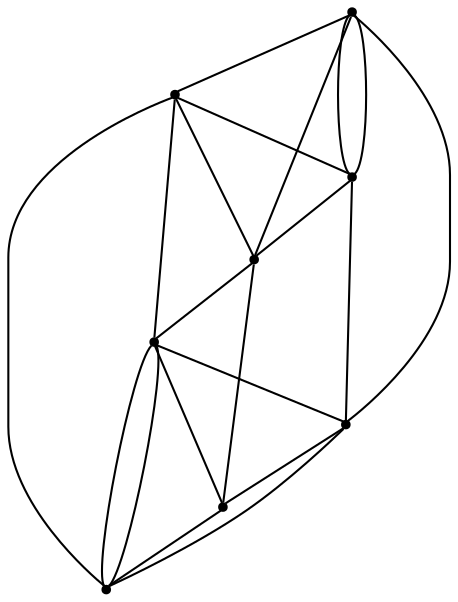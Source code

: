graph {
  node [shape=point,comment="{\"directed\":false,\"doi\":\"10.1007/978-3-642-11805-0_5\",\"figure\":\"4 (1)\"}"]

  v0 [pos="1155.4842265461766,2343.4560163671313"]
  v1 [pos="1110.1380056159442,2579.666935972733"]
  v2 [pos="1068.5446294651474,2258.487589298594"]
  v3 [pos="980.3540258008379,2629.1849563251835"]
  v4 [pos="898.4806490787239,2258.4875892985942"]
  v5 [pos="848.0681441639745,2580.104577255248"]
  v6 [pos="800.157525164582,2343.4560163671313"]
  v7 [pos="785.0838088634401,2466.31326450001"]

  v0 -- v1 [id="-1",pos="1155.4842265461766,2343.4560163671313 1110.1380056159442,2579.666935972733 1110.1380056159442,2579.666935972733 1110.1380056159442,2579.666935972733"]
  v5 -- v4 [id="-9",pos="848.0681441639745,2580.104577255248 898.4806490787239,2258.4875892985942 898.4806490787239,2258.4875892985942 898.4806490787239,2258.4875892985942"]
  v7 -- v5 [id="-2",pos="785.0838088634401,2466.31326450001 779.3587135847224,2482.4357123981813 779.3587135847224,2482.4357123981813 779.3587135847224,2482.4357123981813 779.5255399127338,2483.4444307153863 779.5255399127338,2483.4444307153863 779.5255399127338,2483.4444307153863 779.6923026151435,2485.040826034545 779.6923026151435,2485.040826034545 779.6923026151435,2485.040826034545 779.94667777128,2487.0541921788986 779.94667777128,2487.0541921788986 779.94667777128,2487.0541921788986 780.1968536376953,2489.488345232876 780.1968536376953,2489.488345232876 780.1968536376953,2489.488345232876 780.5345783322356,2492.176903915404 780.5345783322356,2492.176903915404 780.5345783322356,2492.176903915404 780.8681673626567,2494.865208192304 780.8681673626567,2494.865208192304 780.8681673626567,2494.865208192304 781.2059556827988,2497.632887025312 781.2059556827988,2497.632887025312 781.2059556827988,2497.632887025312 781.6228942516237,2500.32144570784 781.6228942516237,2500.32144570784 781.6228942516237,2500.32144570784 781.9606825717659,2502.8390438079823 781.9606825717659,2502.8390438079823 781.9606825717659,2502.8390438079823 782.2984072663063,2505.10630676963 782.2984072663063,2505.10630676963 782.2984072663063,2505.10630676963 782.7154094607331,2507.29063349637 782.7154094607331,2507.29063349637 782.7154094607331,2507.29063349637 783.0531341552734,2509.308070130781 783.0531341552734,2509.308070130781 783.0531341552734,2509.308070130781 783.3908588498138,2511.07110113664 783.3908588498138,2511.07110113664 783.3908588498138,2511.07110113664 783.7244478802348,2512.750941501963 783.7244478802348,2512.750941501963 783.7244478802348,2512.750941501963 784.1455857387808,2514.4267113772294 784.1455857387808,2514.4267113772294 784.1455857387808,2514.4267113772294 784.4791747692019,2515.9394072445943 784.4791747692019,2515.9394072445943 784.4791747692019,2515.9394072445943 784.9837257917537,2517.369166877052 784.9837257917537,2517.369166877052 784.9837257917537,2517.369166877052 785.4048636502997,2519.0449367523183 785.4048636502997,2519.0449367523183 785.4048636502997,2519.0449367523183 785.9928278368573,2520.6413320714764 785.9928278368573,2520.6413320714764 785.9928278368573,2520.6413320714764 786.5807920234148,2522.237727390635 786.5807920234148,2522.237727390635 786.5807920234148,2522.237727390635 787.1686925843704,2523.9175677559583 787.1686925843704,2523.9175677559583 787.1686925843704,2523.9175677559583 787.9234194733375,2525.5139630751164 787.9234194733375,2525.5139630751164 787.9234194733375,2525.5139630751164 788.6823456520258,2527.1894785447544 788.6823456520258,2527.1894785447544 788.6823456520258,2527.1894785447544 789.5204220793968,2528.8693189100777 789.5204220793968,2528.8693189100777 789.5204220793968,2528.8693189100777 790.3627614220907,2530.5489048697723 790.3627614220907,2530.5489048697723 790.3627614220907,2530.5489048697723 791.2842510134674,2532.145554594559 791.2842510134674,2532.145554594559 791.2842510134674,2532.145554594559 792.293353058571,2533.8251405542537 792.293353058571,2533.8251405542537 792.293353058571,2533.8251405542537 793.3024551036746,2535.4217902790406 793.3024551036746,2535.4217902790406 793.3024551036746,2535.4217902790406 794.394906687182,2536.930415656349 794.394906687182,2536.930415656349 794.394906687182,2536.930415656349 795.4832226065702,2538.443620334971 795.4832226065702,2538.443620334971 795.4832226065702,2538.443620334971 796.5756741900776,2539.869055071743 796.5756741900776,2539.869055071743 796.5756741900776,2539.869055071743 797.7515389375908,2541.215624063664 797.7515389375908,2541.215624063664 797.7515389375908,2541.215624063664 798.9274673107058,2542.557613754271 798.9274673107058,2542.557613754271 798.9274673107058,2542.557613754271 800.1033320582189,2543.8996034448787 800.1033320582189,2543.8996034448787 800.1033320582189,2543.8996034448787 801.3667456338571,2545.0752118544133 801.3667456338571,2545.0752118544133 801.3667456338571,2545.0752118544133 802.4550615532453,2546.2505658583195 802.4550615532453,2546.2505658583195 802.4550615532453,2546.2505658583195 803.7184751288835,2547.3427292216898 803.7184751288835,2547.3427292216898 803.7184751288835,2547.3427292216898 804.9777530404024,2548.518083225596 804.9777530404024,2548.518083225596 804.9777530404024,2548.518083225596 806.4038572799327,2549.6934372295023 806.4038572799327,2549.6934372295023 806.4038572799327,2549.6934372295023 807.9174467219863,2550.95630676963 807.9174467219863,2550.95630676963 807.9174467219863,2550.95630676963 809.5978624920511,2552.215105819701 809.5978624920511,2552.215105819701 809.5978624920511,2552.215105819701 811.3616914261219,2553.6407949621016 811.3616914261219,2553.6407949621016 811.3616914261219,2553.6407949621016 813.3756962266078,2555.1539996407237 813.3756962266078,2555.1539996407237 813.3756962266078,2555.1539996407237 815.5606630192246,2556.746070064197 815.5606630192246,2556.746070064197 815.5606630192246,2556.746070064197 817.912392514251,2558.42591042952 817.912392514251,2558.42591042952 817.912392514251,2558.42591042952 820.3475351732831,2560.1889414353795 820.3475351732831,2560.1889414353795 820.3475351732831,2560.1889414353795 822.7826778323151,2561.8687818007024 822.7826778323151,2561.8687818007024 822.7826778323151,2561.8687818007024 825.1386066170626,2563.548622166026 825.1386066170626,2563.548622166026 825.1386066170626,2563.548622166026 827.2360245815543,2564.9781273928543 827.2360245815543,2564.9781273928543 827.2360245815543,2564.9781273928543 828.9997898900231,2566.2369264429253 828.9997898900231,2566.2369264429253 828.9997898900231,2566.2369264429253 848.0681441639745,2580.104577255248 848.0681441639745,2580.104577255248 848.0681441639745,2580.104577255248"]
  v2 -- v3 [id="-5",pos="1068.5446294651474,2258.487589298594 980.3540258008379,2629.1849563251835 980.3540258008379,2629.1849563251835 980.3540258008379,2629.1849563251835"]
  v3 -- v5 [id="-6",pos="980.3540258008379,2629.1849563251835 848.0681441639745,2580.104577255248 848.0681441639745,2580.104577255248 848.0681441639745,2580.104577255248"]
  v4 -- v2 [id="-7",pos="898.4806490787239,2258.4875892985942 1068.5446294651474,2258.487589298594 1068.5446294651474,2258.487589298594 1068.5446294651474,2258.487589298594"]
  v4 -- v7 [id="-8",pos="898.4806490787239,2258.4875892985942 785.0838088634401,2466.31326450001 785.0838088634401,2466.31326450001 785.0838088634401,2466.31326450001"]
  v7 -- v5 [id="-10",pos="785.0838088634401,2466.31326450001 848.0681441639745,2580.104577255248 848.0681441639745,2580.104577255248 848.0681441639745,2580.104577255248"]
  v6 -- v3 [id="-12",pos="800.157525164582,2343.4560163671313 980.3540258008379,2629.1849563251835 980.3540258008379,2629.1849563251835 980.3540258008379,2629.1849563251835"]
  v2 -- v0 [id="-13",pos="1068.5446294651474,2258.487589298594 1132.8674565514852,2267.111622099442 1140.0227917338525,2278.8282733223646 1155.4842265461766,2343.4560163671313"]
  v0 -- v2 [id="-48",pos="1155.4842265461766,2343.4560163671313 1068.5446294651474,2258.487589298594 1068.5446294651474,2258.487589298594 1068.5446294651474,2258.487589298594"]
  v0 -- v4 [id="-57",pos="1155.4842265461766,2343.4560163671313 898.4806490787239,2258.4875892985942 898.4806490787239,2258.4875892985942 898.4806490787239,2258.4875892985942"]
  v1 -- v2 [id="-77",pos="1110.1380056159442,2579.666935972733 1068.5446294651474,2258.487589298594 1068.5446294651474,2258.487589298594 1068.5446294651474,2258.487589298594"]
  v1 -- v7 [id="-78",pos="1110.1380056159442,2579.666935972733 785.0838088634401,2466.31326450001 785.0838088634401,2466.31326450001 785.0838088634401,2466.31326450001"]
  v3 -- v1 [id="-126",pos="980.3540258008379,2629.1849563251835 1110.1380056159442,2579.666935972733 1110.1380056159442,2579.666935972733 1110.1380056159442,2579.666935972733"]
  v3 -- v0 [id="-132",pos="980.3540258008379,2629.1849563251835 1155.4842265461766,2343.4560163671313 1155.4842265461766,2343.4560163671313 1155.4842265461766,2343.4560163671313"]
  v4 -- v6 [id="-171",pos="898.4806490787239,2258.4875892985942 800.157525164582,2343.4560163671313 800.157525164582,2343.4560163671313 800.157525164582,2343.4560163671313"]
  v5 -- v1 [id="-178",pos="848.0681441639745,2580.104577255248 1110.1380056159442,2579.666935972733 1110.1380056159442,2579.666935972733 1110.1380056159442,2579.666935972733"]
  v5 -- v6 [id="-185",pos="848.0681441639745,2580.104577255248 800.157525164582,2343.4560163671313 800.157525164582,2343.4560163671313 800.157525164582,2343.4560163671313"]
  v6 -- v7 [id="-245",pos="800.157525164582,2343.4560163671313 785.0838088634401,2466.31326450001 785.0838088634401,2466.31326450001 785.0838088634401,2466.31326450001"]
}